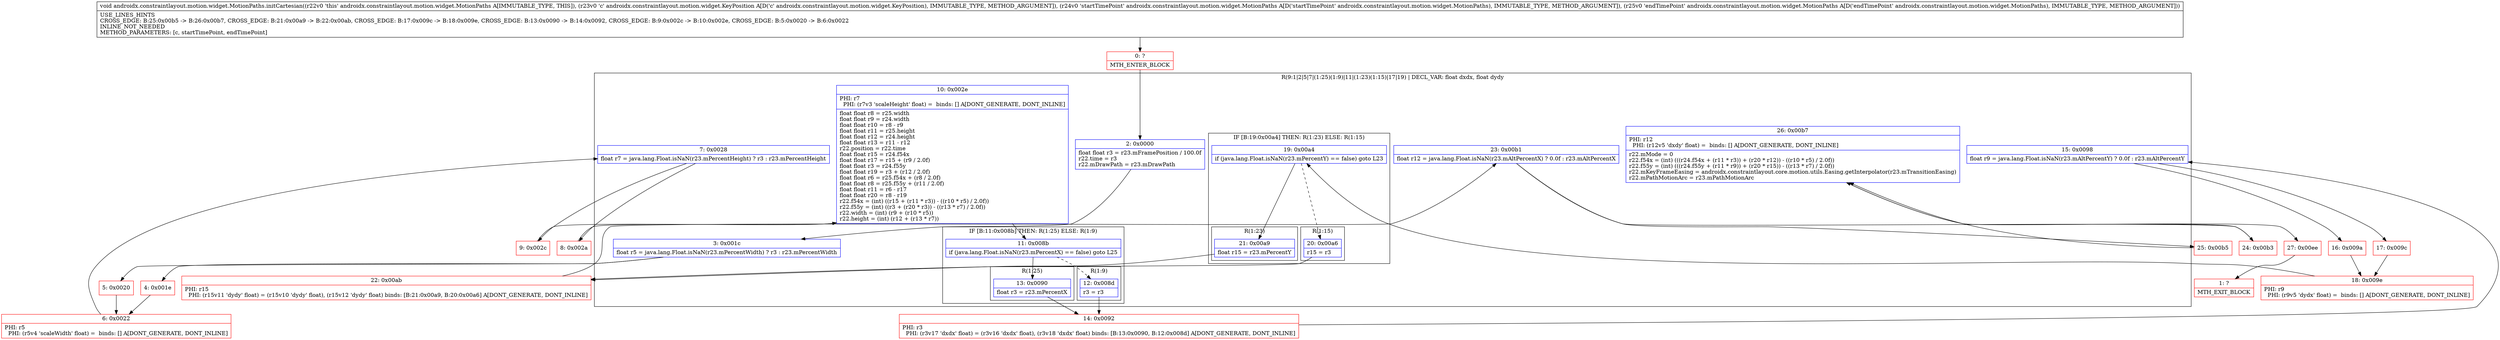 digraph "CFG forandroidx.constraintlayout.motion.widget.MotionPaths.initCartesian(Landroidx\/constraintlayout\/motion\/widget\/KeyPosition;Landroidx\/constraintlayout\/motion\/widget\/MotionPaths;Landroidx\/constraintlayout\/motion\/widget\/MotionPaths;)V" {
subgraph cluster_Region_462201379 {
label = "R(9:1|2|5|7|(1:25)(1:9)|11|(1:23)(1:15)|17|19) | DECL_VAR: float dxdx, float dydy\l";
node [shape=record,color=blue];
Node_2 [shape=record,label="{2\:\ 0x0000|float float r3 = r23.mFramePosition \/ 100.0f\lr22.time = r3\lr22.mDrawPath = r23.mDrawPath\l}"];
Node_3 [shape=record,label="{3\:\ 0x001c|float r5 = java.lang.Float.isNaN(r23.mPercentWidth) ? r3 : r23.mPercentWidth\l}"];
Node_7 [shape=record,label="{7\:\ 0x0028|float r7 = java.lang.Float.isNaN(r23.mPercentHeight) ? r3 : r23.mPercentHeight\l}"];
Node_10 [shape=record,label="{10\:\ 0x002e|PHI: r7 \l  PHI: (r7v3 'scaleHeight' float) =  binds: [] A[DONT_GENERATE, DONT_INLINE]\l|float float r8 = r25.width\lfloat float r9 = r24.width\lfloat float r10 = r8 \- r9\lfloat float r11 = r25.height\lfloat float r12 = r24.height\lfloat float r13 = r11 \- r12\lr22.position = r22.time\lfloat float r15 = r24.f54x\lfloat float r17 = r15 + (r9 \/ 2.0f)\lfloat float r3 = r24.f55y\lfloat float r19 = r3 + (r12 \/ 2.0f)\lfloat float r6 = r25.f54x + (r8 \/ 2.0f)\lfloat float r8 = r25.f55y + (r11 \/ 2.0f)\lfloat float r11 = r6 \- r17\lfloat float r20 = r8 \- r19\lr22.f54x = (int) ((r15 + (r11 * r3)) \- ((r10 * r5) \/ 2.0f))\lr22.f55y = (int) ((r3 + (r20 * r3)) \- ((r13 * r7) \/ 2.0f))\lr22.width = (int) (r9 + (r10 * r5))\lr22.height = (int) (r12 + (r13 * r7))\l}"];
subgraph cluster_IfRegion_270827642 {
label = "IF [B:11:0x008b] THEN: R(1:25) ELSE: R(1:9)";
node [shape=record,color=blue];
Node_11 [shape=record,label="{11\:\ 0x008b|if (java.lang.Float.isNaN(r23.mPercentX) == false) goto L25\l}"];
subgraph cluster_Region_309373364 {
label = "R(1:25)";
node [shape=record,color=blue];
Node_13 [shape=record,label="{13\:\ 0x0090|float r3 = r23.mPercentX\l}"];
}
subgraph cluster_Region_1455611094 {
label = "R(1:9)";
node [shape=record,color=blue];
Node_12 [shape=record,label="{12\:\ 0x008d|r3 = r3\l}"];
}
}
Node_15 [shape=record,label="{15\:\ 0x0098|float r9 = java.lang.Float.isNaN(r23.mAltPercentY) ? 0.0f : r23.mAltPercentY\l}"];
subgraph cluster_IfRegion_1437511231 {
label = "IF [B:19:0x00a4] THEN: R(1:23) ELSE: R(1:15)";
node [shape=record,color=blue];
Node_19 [shape=record,label="{19\:\ 0x00a4|if (java.lang.Float.isNaN(r23.mPercentY) == false) goto L23\l}"];
subgraph cluster_Region_1813220451 {
label = "R(1:23)";
node [shape=record,color=blue];
Node_21 [shape=record,label="{21\:\ 0x00a9|float r15 = r23.mPercentY\l}"];
}
subgraph cluster_Region_2013753351 {
label = "R(1:15)";
node [shape=record,color=blue];
Node_20 [shape=record,label="{20\:\ 0x00a6|r15 = r3\l}"];
}
}
Node_23 [shape=record,label="{23\:\ 0x00b1|float r12 = java.lang.Float.isNaN(r23.mAltPercentX) ? 0.0f : r23.mAltPercentX\l}"];
Node_26 [shape=record,label="{26\:\ 0x00b7|PHI: r12 \l  PHI: (r12v5 'dxdy' float) =  binds: [] A[DONT_GENERATE, DONT_INLINE]\l|r22.mMode = 0\lr22.f54x = (int) (((r24.f54x + (r11 * r3)) + (r20 * r12)) \- ((r10 * r5) \/ 2.0f))\lr22.f55y = (int) (((r24.f55y + (r11 * r9)) + (r20 * r15)) \- ((r13 * r7) \/ 2.0f))\lr22.mKeyFrameEasing = androidx.constraintlayout.core.motion.utils.Easing.getInterpolator(r23.mTransitionEasing)\lr22.mPathMotionArc = r23.mPathMotionArc\l}"];
}
Node_0 [shape=record,color=red,label="{0\:\ ?|MTH_ENTER_BLOCK\l}"];
Node_4 [shape=record,color=red,label="{4\:\ 0x001e}"];
Node_6 [shape=record,color=red,label="{6\:\ 0x0022|PHI: r5 \l  PHI: (r5v4 'scaleWidth' float) =  binds: [] A[DONT_GENERATE, DONT_INLINE]\l}"];
Node_8 [shape=record,color=red,label="{8\:\ 0x002a}"];
Node_14 [shape=record,color=red,label="{14\:\ 0x0092|PHI: r3 \l  PHI: (r3v17 'dxdx' float) = (r3v16 'dxdx' float), (r3v18 'dxdx' float) binds: [B:13:0x0090, B:12:0x008d] A[DONT_GENERATE, DONT_INLINE]\l}"];
Node_16 [shape=record,color=red,label="{16\:\ 0x009a}"];
Node_18 [shape=record,color=red,label="{18\:\ 0x009e|PHI: r9 \l  PHI: (r9v5 'dydx' float) =  binds: [] A[DONT_GENERATE, DONT_INLINE]\l}"];
Node_22 [shape=record,color=red,label="{22\:\ 0x00ab|PHI: r15 \l  PHI: (r15v11 'dydy' float) = (r15v10 'dydy' float), (r15v12 'dydy' float) binds: [B:21:0x00a9, B:20:0x00a6] A[DONT_GENERATE, DONT_INLINE]\l}"];
Node_24 [shape=record,color=red,label="{24\:\ 0x00b3}"];
Node_27 [shape=record,color=red,label="{27\:\ 0x00ee}"];
Node_1 [shape=record,color=red,label="{1\:\ ?|MTH_EXIT_BLOCK\l}"];
Node_25 [shape=record,color=red,label="{25\:\ 0x00b5}"];
Node_17 [shape=record,color=red,label="{17\:\ 0x009c}"];
Node_9 [shape=record,color=red,label="{9\:\ 0x002c}"];
Node_5 [shape=record,color=red,label="{5\:\ 0x0020}"];
MethodNode[shape=record,label="{void androidx.constraintlayout.motion.widget.MotionPaths.initCartesian((r22v0 'this' androidx.constraintlayout.motion.widget.MotionPaths A[IMMUTABLE_TYPE, THIS]), (r23v0 'c' androidx.constraintlayout.motion.widget.KeyPosition A[D('c' androidx.constraintlayout.motion.widget.KeyPosition), IMMUTABLE_TYPE, METHOD_ARGUMENT]), (r24v0 'startTimePoint' androidx.constraintlayout.motion.widget.MotionPaths A[D('startTimePoint' androidx.constraintlayout.motion.widget.MotionPaths), IMMUTABLE_TYPE, METHOD_ARGUMENT]), (r25v0 'endTimePoint' androidx.constraintlayout.motion.widget.MotionPaths A[D('endTimePoint' androidx.constraintlayout.motion.widget.MotionPaths), IMMUTABLE_TYPE, METHOD_ARGUMENT]))  | USE_LINES_HINTS\lCROSS_EDGE: B:25:0x00b5 \-\> B:26:0x00b7, CROSS_EDGE: B:21:0x00a9 \-\> B:22:0x00ab, CROSS_EDGE: B:17:0x009c \-\> B:18:0x009e, CROSS_EDGE: B:13:0x0090 \-\> B:14:0x0092, CROSS_EDGE: B:9:0x002c \-\> B:10:0x002e, CROSS_EDGE: B:5:0x0020 \-\> B:6:0x0022\lINLINE_NOT_NEEDED\lMETHOD_PARAMETERS: [c, startTimePoint, endTimePoint]\l}"];
MethodNode -> Node_0;Node_2 -> Node_3;
Node_3 -> Node_4;
Node_3 -> Node_5;
Node_7 -> Node_8;
Node_7 -> Node_9;
Node_10 -> Node_11;
Node_11 -> Node_12[style=dashed];
Node_11 -> Node_13;
Node_13 -> Node_14;
Node_12 -> Node_14;
Node_15 -> Node_16;
Node_15 -> Node_17;
Node_19 -> Node_20[style=dashed];
Node_19 -> Node_21;
Node_21 -> Node_22;
Node_20 -> Node_22;
Node_23 -> Node_24;
Node_23 -> Node_25;
Node_26 -> Node_27;
Node_0 -> Node_2;
Node_4 -> Node_6;
Node_6 -> Node_7;
Node_8 -> Node_10;
Node_14 -> Node_15;
Node_16 -> Node_18;
Node_18 -> Node_19;
Node_22 -> Node_23;
Node_24 -> Node_26;
Node_27 -> Node_1;
Node_25 -> Node_26;
Node_17 -> Node_18;
Node_9 -> Node_10;
Node_5 -> Node_6;
}

